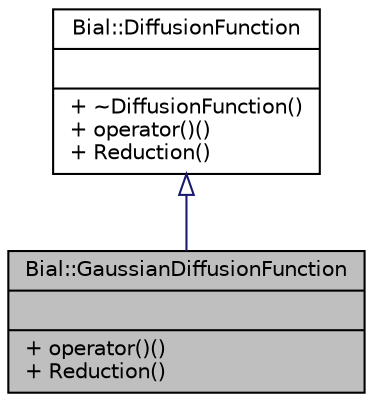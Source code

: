 digraph "Bial::GaussianDiffusionFunction"
{
  edge [fontname="Helvetica",fontsize="10",labelfontname="Helvetica",labelfontsize="10"];
  node [fontname="Helvetica",fontsize="10",shape=record];
  Node1 [label="{Bial::GaussianDiffusionFunction\n||+ operator()()\l+ Reduction()\l}",height=0.2,width=0.4,color="black", fillcolor="grey75", style="filled", fontcolor="black"];
  Node2 -> Node1 [dir="back",color="midnightblue",fontsize="10",style="solid",arrowtail="onormal",fontname="Helvetica"];
  Node2 [label="{Bial::DiffusionFunction\n||+ ~DiffusionFunction()\l+ operator()()\l+ Reduction()\l}",height=0.2,width=0.4,color="black", fillcolor="white", style="filled",URL="$class_bial_1_1_diffusion_function.html",tooltip="Diffusion functions to compute annisotropic filtering and other algorithms. "];
}
